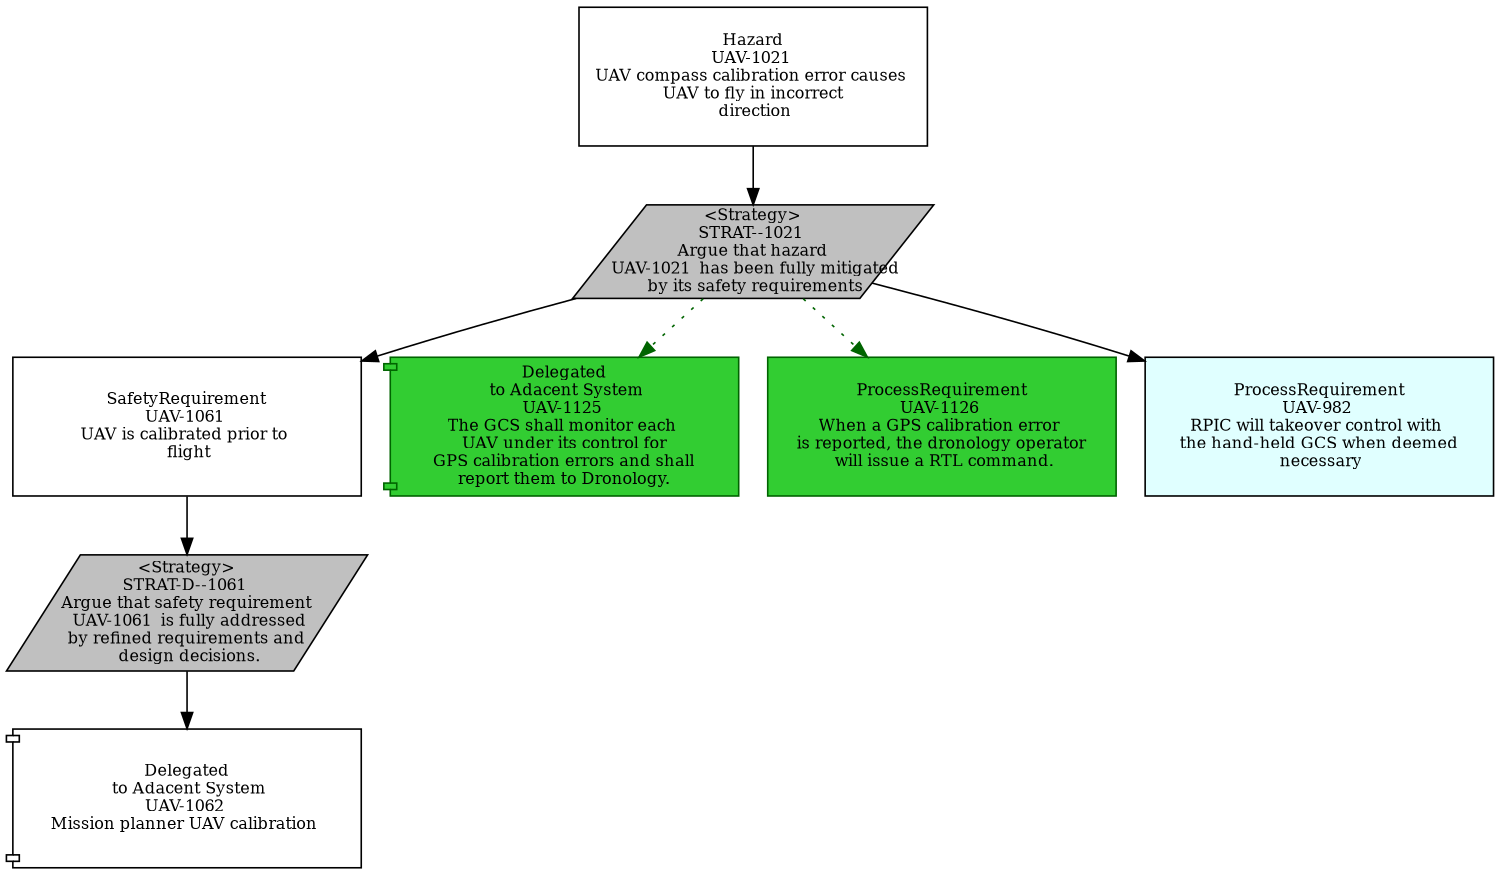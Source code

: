 digraph g { graph [autosize=false, size="10,20!", resolution=200, rankdir = "TD"];
node [ fontsize = "10" shape = "record" ];
edge [];
"UAV-1021Delta"[
label = "Hazard\nUAV-1021 \nUAV compass calibration error causes \n UAV to fly in incorrect \n direction "
shape = "record"
color = "black"
style = "filled"
fillcolor = "white"
fixedsize = "true"
width = "3.0"
height = "1.2"
];
"STRAT--1021Delta"[
label = "<Strategy>\nSTRAT--1021 \n Argue that hazard \n  UAV-1021  has been fully mitigated \n by its safety requirements"
shape = "parallelogram"
color = "black"
style = "filled"
fillcolor = "grey"
fixedsize = "true"
width = "3.0"
height = "0.8"
];
"UAV-1061Delta"[
label = "SafetyRequirement\nUAV-1061 \nUAV is calibrated prior to \n flight "
shape = "record"
color = "black"
style = "filled"
fillcolor = "white"
fixedsize = "true"
width = "3.0"
height = "1.2"
];
"STRAT-D--1061Delta"[
label = "<Strategy>\nSTRAT-D--1061 \n Argue that safety requirement \n  UAV-1061  is fully addressed \n by refined requirements and \n design decisions."
shape = "parallelogram"
color = "black"
style = "filled"
fillcolor = "grey"
fixedsize = "true"
width = "3.0"
height = "1.0"
];
"UAV-1062Delta"[
label = " Delegated \n to Adacent System\nUAV-1062 \nMission planner UAV calibration "
shape = "component"
color = "black"
style = "filled"
fillcolor = "white"
fixedsize = "true"
width = "3.0"
height = "1.2"
];
"UAV-1125Delta"[
label = " Delegated \n to Adacent System\nUAV-1125 \nThe GCS shall monitor each \n UAV under its control for \n GPS calibration errors and shall \n report them to Dronology. "
shape = "component"
color = "darkgreen"
style = "filled"
fillcolor = "limegreen"
fixedsize = "true"
width = "3.0"
height = "1.2"
];
"UAV-1126Delta"[
label = "ProcessRequirement\nUAV-1126 \nWhen a GPS calibration error \n is reported, the dronology operator \n will issue a RTL command. "
shape = "record"
color = "darkgreen"
style = "filled"
fillcolor = "limegreen"
fixedsize = "true"
width = "3.0"
height = "1.2"
];
"UAV-982Delta"[
label = "ProcessRequirement\nUAV-982 \nRPIC will takeover control with \n the hand-held GCS when deemed \n necessary "
shape = "record"
color = "black"
style = "filled"
fillcolor = "lightcyan"
fixedsize = "true"
width = "3.0"
height = "1.2"
];
"UAV-1021Delta" -> "STRAT--1021Delta"[style = "solid" color = black];
"STRAT--1021Delta" -> "UAV-1061Delta"[style = "solid" color = black];
"UAV-1061Delta" -> "STRAT-D--1061Delta"[style = "solid" color = black];
"STRAT-D--1061Delta" -> "UAV-1062Delta"[style = "solid" color = black];
"STRAT--1021Delta" -> "UAV-1125Delta"[style = "dotted" color = darkgreen];
"STRAT--1021Delta" -> "UAV-1126Delta"[style = "dotted" color = darkgreen];
"STRAT--1021Delta" -> "UAV-982Delta"[style = "solid" color = black];
}
